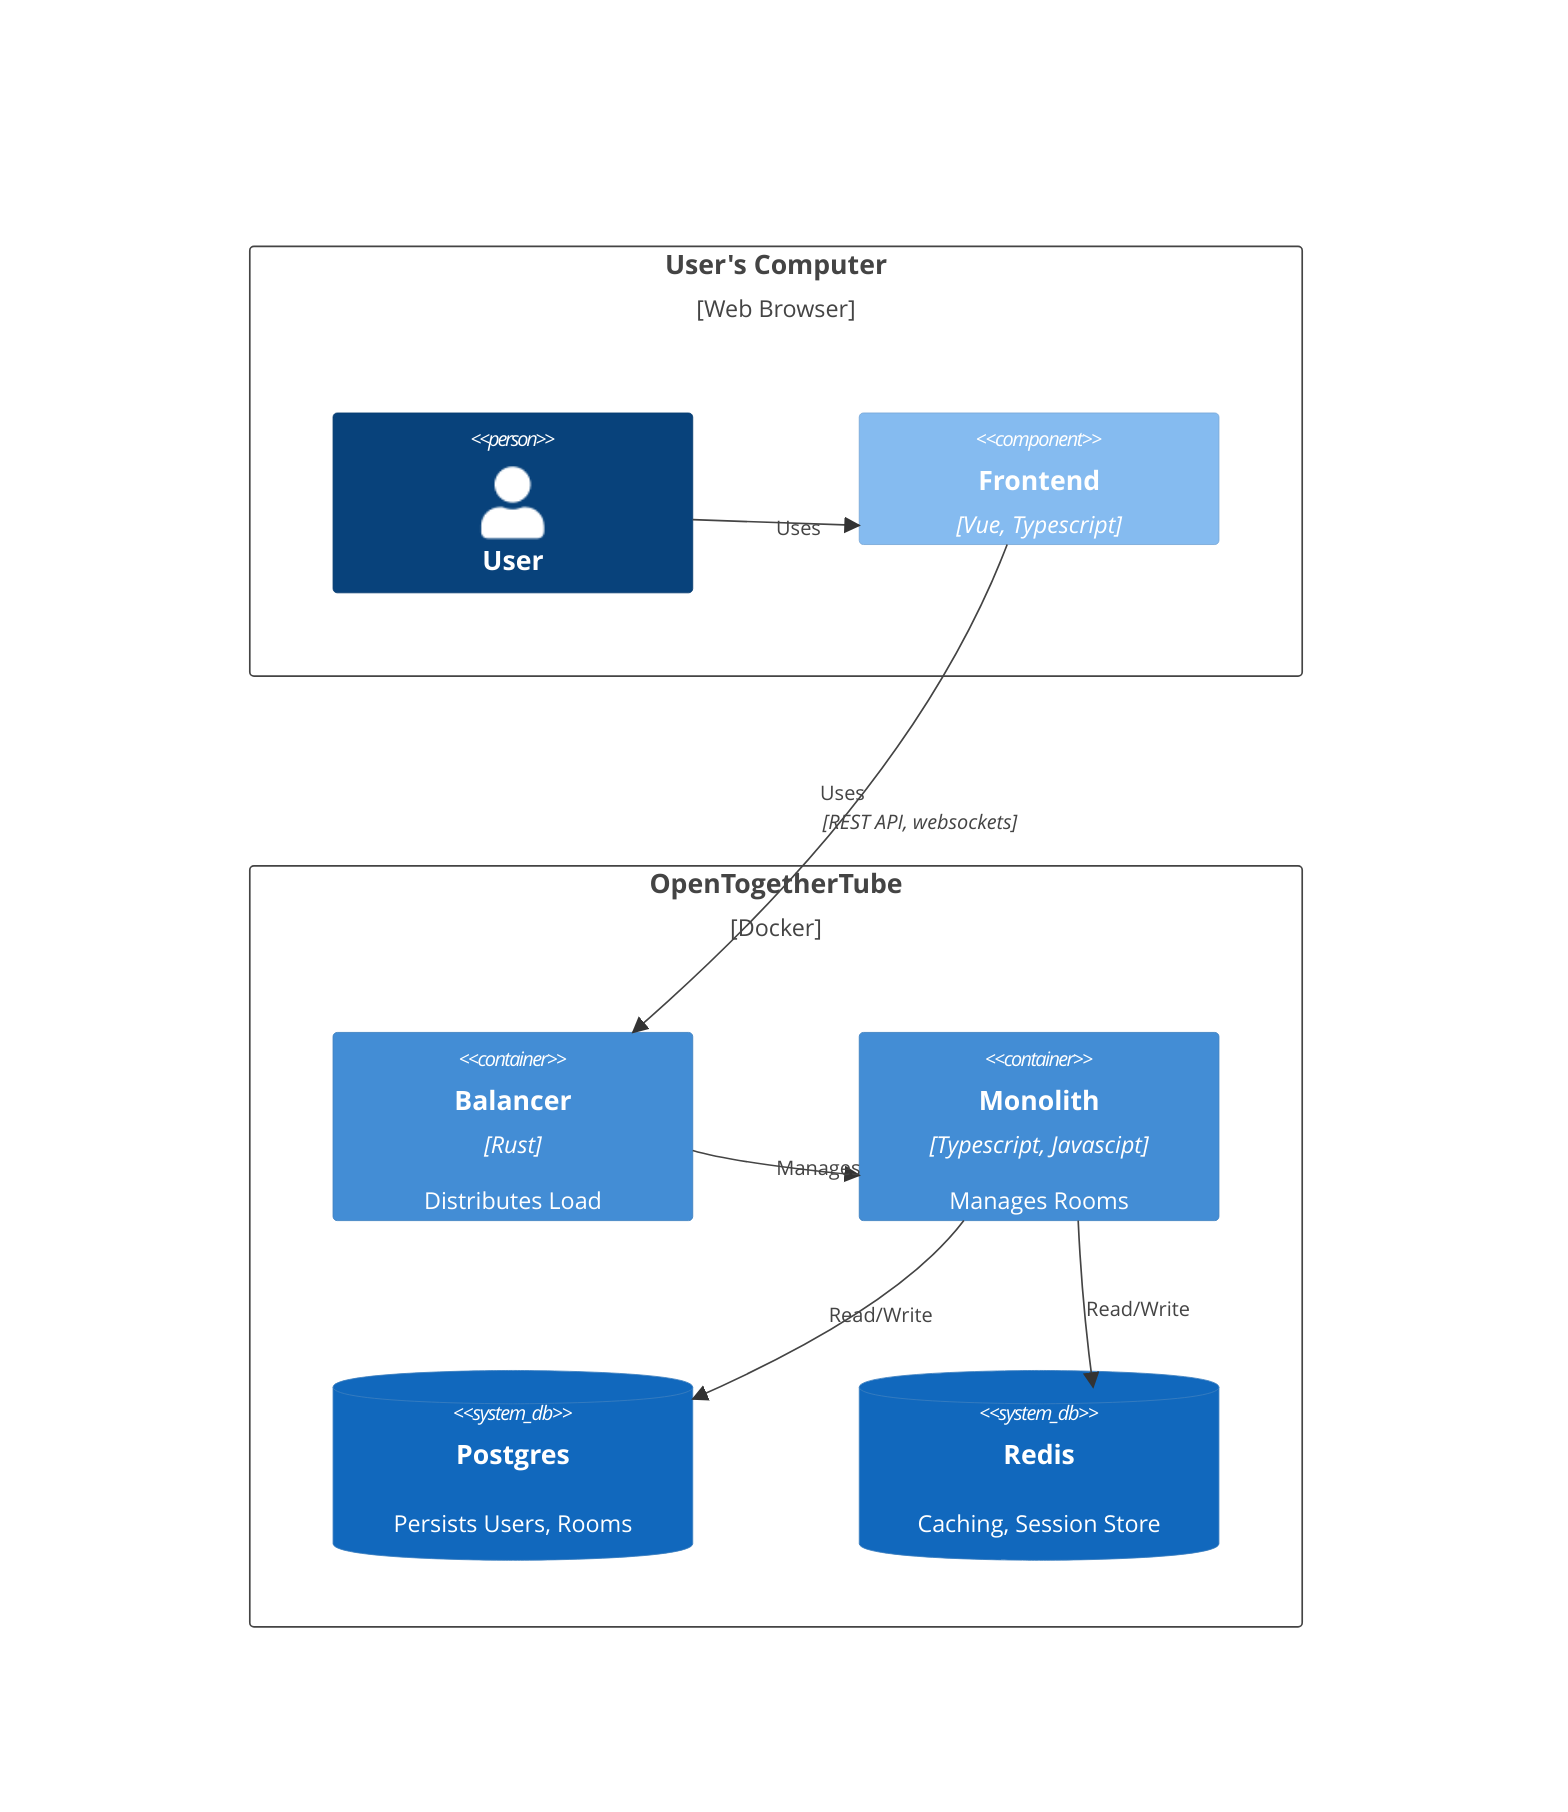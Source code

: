 C4Deployment
    %% title OpenTogetherTube Deployment With Load Balancer

    Deployment_Node(browser, "User's Computer", "Web Browser") {
        Person(user, "User")
        Component(frontend, "Frontend", "Vue, Typescript")
    }

    Deployment_Node(ott, "OpenTogetherTube", "Docker") {
        Container(balancer, "Balancer", "Rust", "Distributes Load")
        Container(monolith, "Monolith", "Typescript, Javascipt", "Manages Rooms")
        SystemDb(postgres, "Postgres", "Persists Users, Rooms")
        SystemDb(redis, "Redis", "Caching, Session Store")
    }

    Rel(user, frontend, "Uses")
    Rel(frontend, balancer, "Uses", "REST API, websockets")
    Rel(monolith, postgres, "Read/Write")
    Rel(monolith, redis, "Read/Write")
    Rel(balancer, monolith, "Manages")

    UpdateLayoutConfig($c4ShapeInRow="2", $c4BoundaryInRow="1")
